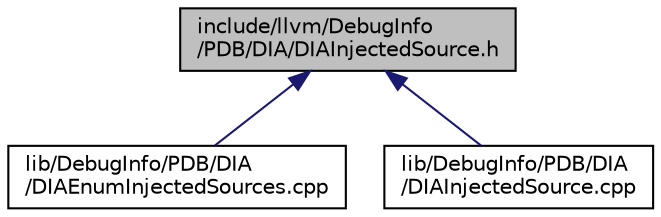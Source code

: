 digraph "include/llvm/DebugInfo/PDB/DIA/DIAInjectedSource.h"
{
 // LATEX_PDF_SIZE
  bgcolor="transparent";
  edge [fontname="Helvetica",fontsize="10",labelfontname="Helvetica",labelfontsize="10"];
  node [fontname="Helvetica",fontsize="10",shape="box"];
  Node1 [label="include/llvm/DebugInfo\l/PDB/DIA/DIAInjectedSource.h",height=0.2,width=0.4,color="black", fillcolor="grey75", style="filled", fontcolor="black",tooltip=" "];
  Node1 -> Node2 [dir="back",color="midnightblue",fontsize="10",style="solid",fontname="Helvetica"];
  Node2 [label="lib/DebugInfo/PDB/DIA\l/DIAEnumInjectedSources.cpp",height=0.2,width=0.4,color="black",URL="$DIAEnumInjectedSources_8cpp.html",tooltip=" "];
  Node1 -> Node3 [dir="back",color="midnightblue",fontsize="10",style="solid",fontname="Helvetica"];
  Node3 [label="lib/DebugInfo/PDB/DIA\l/DIAInjectedSource.cpp",height=0.2,width=0.4,color="black",URL="$DIAInjectedSource_8cpp.html",tooltip=" "];
}
